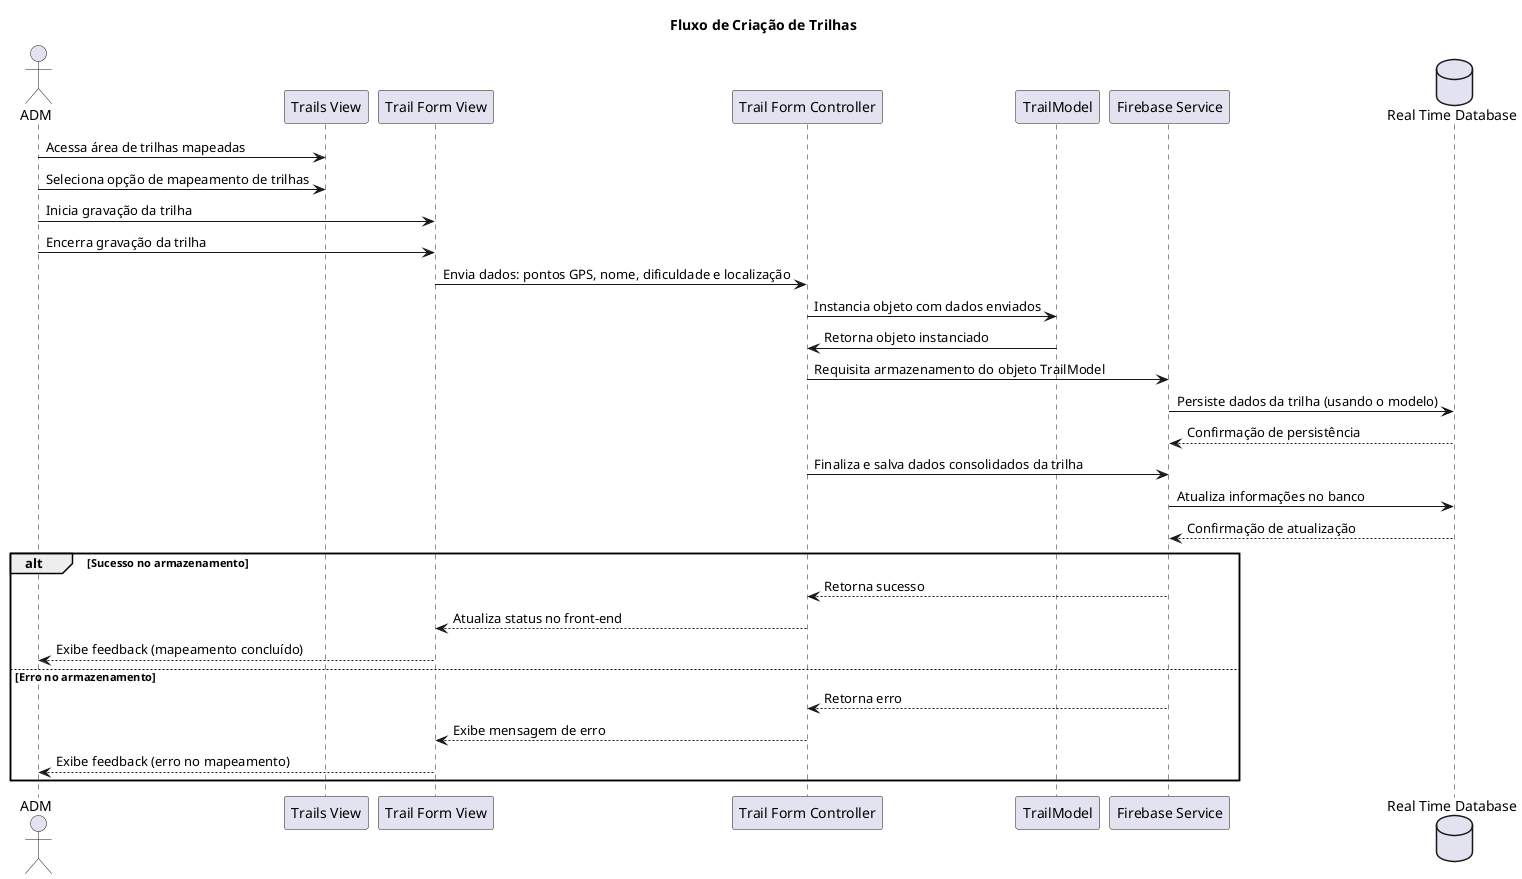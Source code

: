 @startuml pe_na_pedra_sequence_diagram_2
actor ADM as adm

participant "Trails View" as trailsView
participant "Trail Form View" as trailFormView
participant "Trail Form Controller" as trailFormController
participant "TrailModel" as trailModel
participant "Firebase Service" as firebase
database "Real Time Database" as realTimeDatabase

title Fluxo de Criação de Trilhas

adm -> trailsView : Acessa área de trilhas mapeadas
adm -> trailsView : Seleciona opção de mapeamento de trilhas

adm -> trailFormView : Inicia gravação da trilha
adm -> trailFormView : Encerra gravação da trilha

trailFormView -> trailFormController : Envia dados: pontos GPS, nome, dificuldade e localização
trailFormController -> trailModel : Instancia objeto com dados enviados
trailModel -> trailFormController : Retorna objeto instanciado
trailFormController -> firebase : Requisita armazenamento do objeto TrailModel
firebase -> realTimeDatabase : Persiste dados da trilha (usando o modelo)
realTimeDatabase --> firebase : Confirmação de persistência

trailFormController -> firebase : Finaliza e salva dados consolidados da trilha
firebase -> realTimeDatabase : Atualiza informações no banco
realTimeDatabase --> firebase : Confirmação de atualização

alt Sucesso no armazenamento
    firebase --> trailFormController : Retorna sucesso
    trailFormController --> trailFormView : Atualiza status no front-end
    trailFormView --> adm : Exibe feedback (mapeamento concluído)
else Erro no armazenamento
    firebase --> trailFormController : Retorna erro
    trailFormController --> trailFormView : Exibe mensagem de erro
    trailFormView --> adm : Exibe feedback (erro no mapeamento)
end
@enduml
